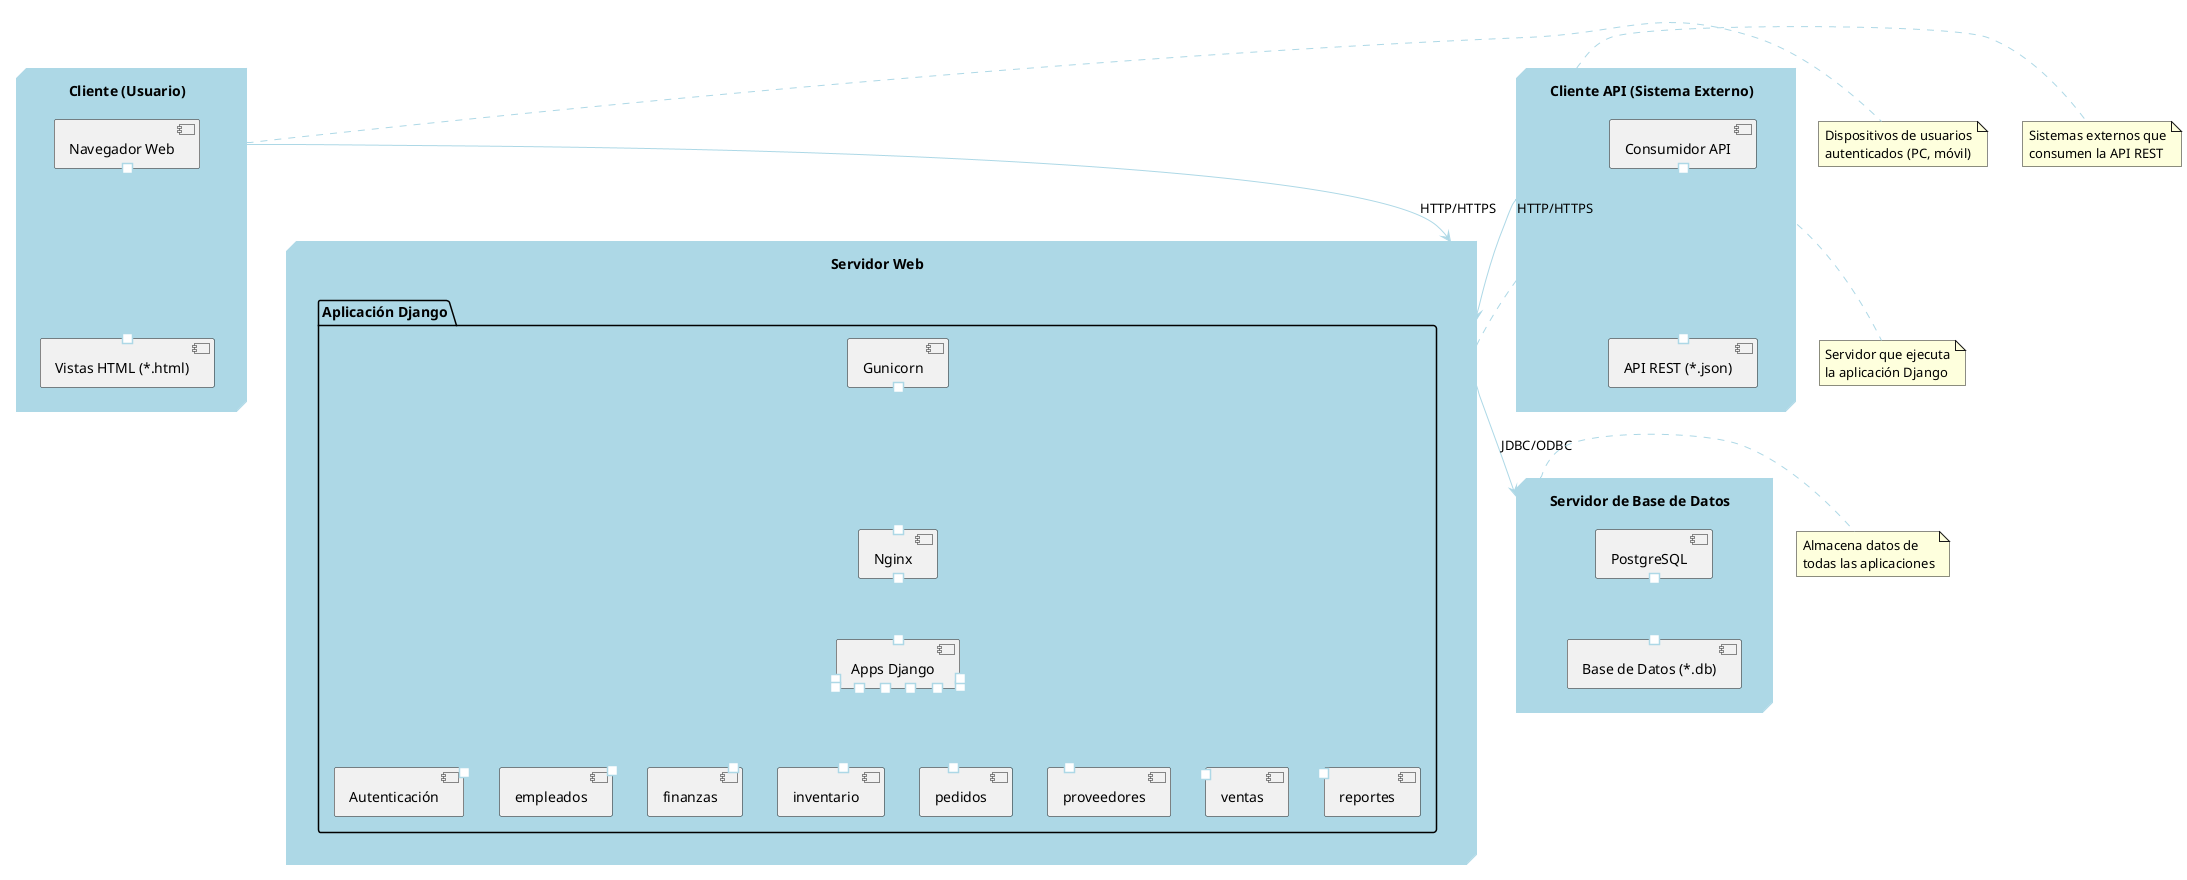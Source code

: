 @startuml
' Diagrama de Despliegue para AutoGest S.L.

' Configuración de Estilo con Tono Azul
skinparam shadowing false
skinparam node {
  BorderColor LightBlue
  BackgroundColor LightBlue
  FontColor Black
}
skinparam artifact {
  BorderColor LightBlue
  BackgroundColor LightBlue
  FontColor Black
}
skinparam arrowColor LightBlue

' Nodos Físicos
node "Cliente (Usuario)" as Client {
  [Navegador Web] #..# [Vistas HTML (*.html)]
}

node "Cliente API (Sistema Externo)" as APIClient {
  [Consumidor API] #..# [API REST (*.json)]
}

node "Servidor Web" as WebServer {
  package "Aplicación Django" {
    [Gunicorn] #..# [Nginx]
    [Nginx] #..# [Apps Django]
    [Apps Django] #..# [Autenticación]
    [Apps Django] #..# [empleados]
    [Apps Django] #..# [finanzas]
    [Apps Django] #..# [inventario]
    [Apps Django] #..# [pedidos]
    [Apps Django] #..# [proveedores]
    [Apps Django] #..# [ventas]
    [Apps Django] #..# [reportes]
  }
}

node "Servidor de Base de Datos" as DBServer {
  [PostgreSQL] #..# [Base de Datos (*.db)]
}

' Relaciones
Client -down-> WebServer : HTTP/HTTPS
APIClient -down-> WebServer : HTTP/HTTPS
WebServer -down-> DBServer : JDBC/ODBC

' Notas
note right of Client: Dispositivos de usuarios\nautenticados (PC, móvil)
note right of APIClient: Sistemas externos que\nconsumen la API REST
note right of WebServer: Servidor que ejecuta\nla aplicación Django
note right of DBServer: Almacena datos de\ntodas las aplicaciones

@enduml